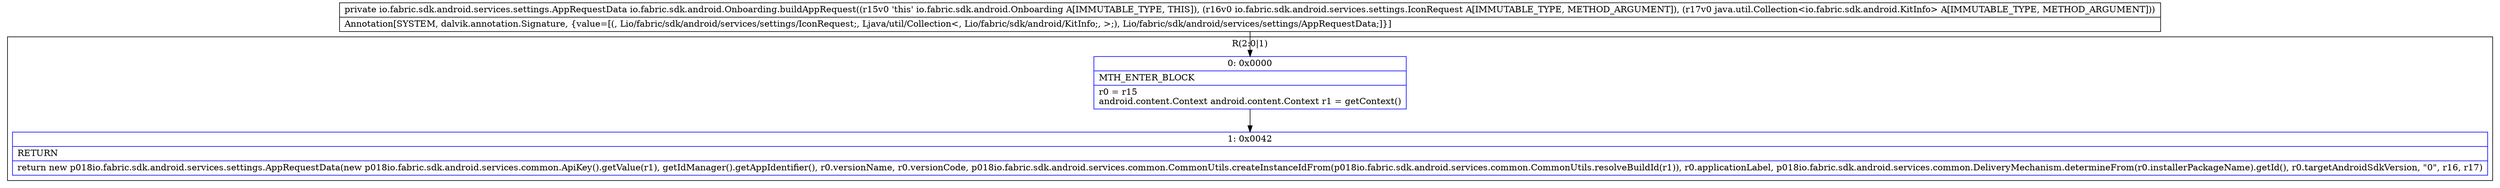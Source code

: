 digraph "CFG forio.fabric.sdk.android.Onboarding.buildAppRequest(Lio\/fabric\/sdk\/android\/services\/settings\/IconRequest;Ljava\/util\/Collection;)Lio\/fabric\/sdk\/android\/services\/settings\/AppRequestData;" {
subgraph cluster_Region_458799174 {
label = "R(2:0|1)";
node [shape=record,color=blue];
Node_0 [shape=record,label="{0\:\ 0x0000|MTH_ENTER_BLOCK\l|r0 = r15\landroid.content.Context android.content.Context r1 = getContext()\l}"];
Node_1 [shape=record,label="{1\:\ 0x0042|RETURN\l|return new p018io.fabric.sdk.android.services.settings.AppRequestData(new p018io.fabric.sdk.android.services.common.ApiKey().getValue(r1), getIdManager().getAppIdentifier(), r0.versionName, r0.versionCode, p018io.fabric.sdk.android.services.common.CommonUtils.createInstanceIdFrom(p018io.fabric.sdk.android.services.common.CommonUtils.resolveBuildId(r1)), r0.applicationLabel, p018io.fabric.sdk.android.services.common.DeliveryMechanism.determineFrom(r0.installerPackageName).getId(), r0.targetAndroidSdkVersion, \"0\", r16, r17)\l}"];
}
MethodNode[shape=record,label="{private io.fabric.sdk.android.services.settings.AppRequestData io.fabric.sdk.android.Onboarding.buildAppRequest((r15v0 'this' io.fabric.sdk.android.Onboarding A[IMMUTABLE_TYPE, THIS]), (r16v0 io.fabric.sdk.android.services.settings.IconRequest A[IMMUTABLE_TYPE, METHOD_ARGUMENT]), (r17v0 java.util.Collection\<io.fabric.sdk.android.KitInfo\> A[IMMUTABLE_TYPE, METHOD_ARGUMENT]))  | Annotation[SYSTEM, dalvik.annotation.Signature, \{value=[(, Lio\/fabric\/sdk\/android\/services\/settings\/IconRequest;, Ljava\/util\/Collection\<, Lio\/fabric\/sdk\/android\/KitInfo;, \>;), Lio\/fabric\/sdk\/android\/services\/settings\/AppRequestData;]\}]\l}"];
MethodNode -> Node_0;
Node_0 -> Node_1;
}

